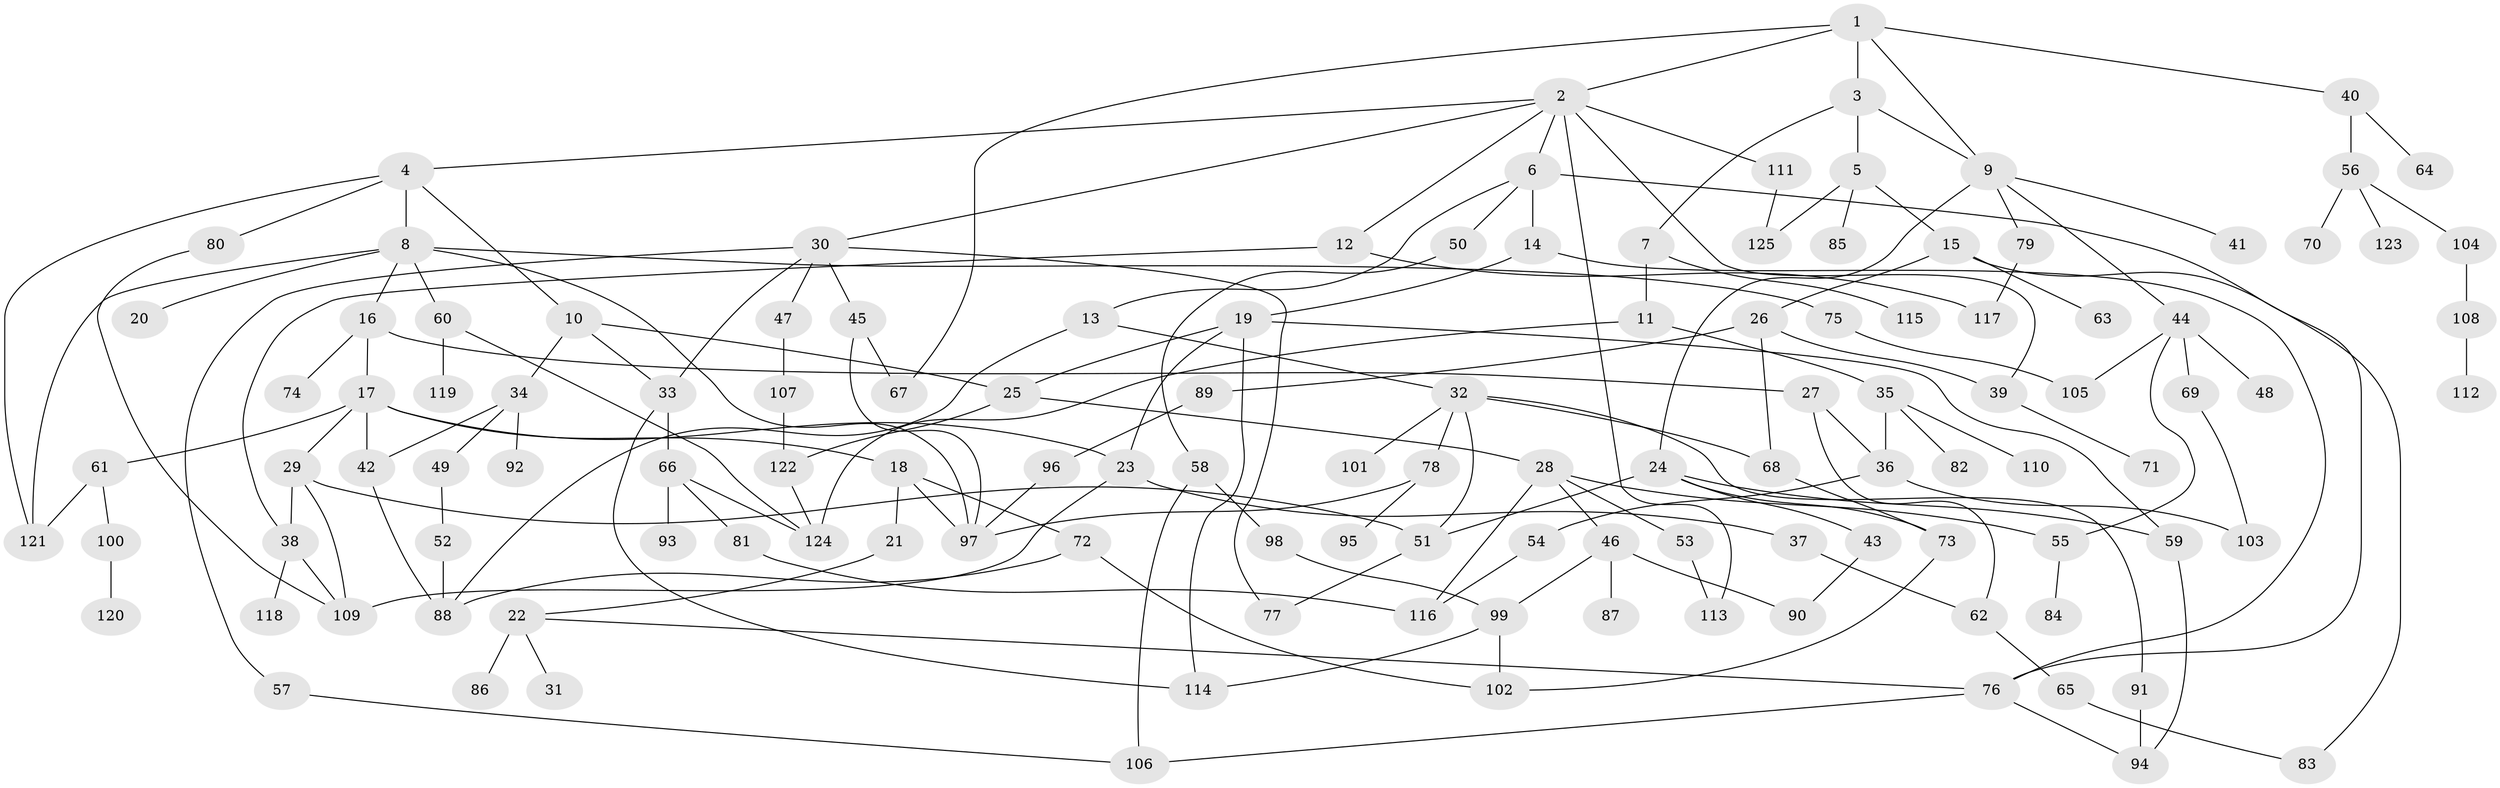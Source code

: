 // Generated by graph-tools (version 1.1) at 2025/10/02/27/25 16:10:54]
// undirected, 125 vertices, 177 edges
graph export_dot {
graph [start="1"]
  node [color=gray90,style=filled];
  1;
  2;
  3;
  4;
  5;
  6;
  7;
  8;
  9;
  10;
  11;
  12;
  13;
  14;
  15;
  16;
  17;
  18;
  19;
  20;
  21;
  22;
  23;
  24;
  25;
  26;
  27;
  28;
  29;
  30;
  31;
  32;
  33;
  34;
  35;
  36;
  37;
  38;
  39;
  40;
  41;
  42;
  43;
  44;
  45;
  46;
  47;
  48;
  49;
  50;
  51;
  52;
  53;
  54;
  55;
  56;
  57;
  58;
  59;
  60;
  61;
  62;
  63;
  64;
  65;
  66;
  67;
  68;
  69;
  70;
  71;
  72;
  73;
  74;
  75;
  76;
  77;
  78;
  79;
  80;
  81;
  82;
  83;
  84;
  85;
  86;
  87;
  88;
  89;
  90;
  91;
  92;
  93;
  94;
  95;
  96;
  97;
  98;
  99;
  100;
  101;
  102;
  103;
  104;
  105;
  106;
  107;
  108;
  109;
  110;
  111;
  112;
  113;
  114;
  115;
  116;
  117;
  118;
  119;
  120;
  121;
  122;
  123;
  124;
  125;
  1 -- 2;
  1 -- 3;
  1 -- 9;
  1 -- 40;
  1 -- 67;
  2 -- 4;
  2 -- 6;
  2 -- 12;
  2 -- 30;
  2 -- 39;
  2 -- 111;
  2 -- 113;
  3 -- 5;
  3 -- 7;
  3 -- 9;
  4 -- 8;
  4 -- 10;
  4 -- 80;
  4 -- 121;
  5 -- 15;
  5 -- 85;
  5 -- 125;
  6 -- 13;
  6 -- 14;
  6 -- 50;
  6 -- 76;
  7 -- 11;
  7 -- 115;
  8 -- 16;
  8 -- 20;
  8 -- 60;
  8 -- 75;
  8 -- 121;
  8 -- 97;
  9 -- 24;
  9 -- 41;
  9 -- 44;
  9 -- 79;
  10 -- 34;
  10 -- 25;
  10 -- 33;
  11 -- 35;
  11 -- 124;
  12 -- 117;
  12 -- 38;
  13 -- 32;
  13 -- 88;
  14 -- 19;
  14 -- 76;
  15 -- 26;
  15 -- 63;
  15 -- 83;
  16 -- 17;
  16 -- 27;
  16 -- 74;
  17 -- 18;
  17 -- 29;
  17 -- 42;
  17 -- 61;
  17 -- 23;
  18 -- 21;
  18 -- 72;
  18 -- 97;
  19 -- 23;
  19 -- 25;
  19 -- 59;
  19 -- 114;
  21 -- 22;
  22 -- 31;
  22 -- 86;
  22 -- 76;
  23 -- 37;
  23 -- 109;
  24 -- 43;
  24 -- 51;
  24 -- 73;
  24 -- 59;
  25 -- 28;
  25 -- 122;
  26 -- 68;
  26 -- 89;
  26 -- 39;
  27 -- 62;
  27 -- 36;
  28 -- 46;
  28 -- 53;
  28 -- 55;
  28 -- 116;
  29 -- 38;
  29 -- 109;
  29 -- 51;
  30 -- 33;
  30 -- 45;
  30 -- 47;
  30 -- 57;
  30 -- 77;
  32 -- 78;
  32 -- 91;
  32 -- 101;
  32 -- 51;
  32 -- 68;
  33 -- 66;
  33 -- 114;
  34 -- 49;
  34 -- 92;
  34 -- 42;
  35 -- 36;
  35 -- 82;
  35 -- 110;
  36 -- 54;
  36 -- 103;
  37 -- 62;
  38 -- 118;
  38 -- 109;
  39 -- 71;
  40 -- 56;
  40 -- 64;
  42 -- 88;
  43 -- 90;
  44 -- 48;
  44 -- 69;
  44 -- 105;
  44 -- 55;
  45 -- 97;
  45 -- 67;
  46 -- 87;
  46 -- 99;
  46 -- 90;
  47 -- 107;
  49 -- 52;
  50 -- 58;
  51 -- 77;
  52 -- 88;
  53 -- 113;
  54 -- 116;
  55 -- 84;
  56 -- 70;
  56 -- 104;
  56 -- 123;
  57 -- 106;
  58 -- 98;
  58 -- 106;
  59 -- 94;
  60 -- 119;
  60 -- 124;
  61 -- 100;
  61 -- 121;
  62 -- 65;
  65 -- 83;
  66 -- 81;
  66 -- 93;
  66 -- 124;
  68 -- 73;
  69 -- 103;
  72 -- 88;
  72 -- 102;
  73 -- 102;
  75 -- 105;
  76 -- 106;
  76 -- 94;
  78 -- 95;
  78 -- 97;
  79 -- 117;
  80 -- 109;
  81 -- 116;
  89 -- 96;
  91 -- 94;
  96 -- 97;
  98 -- 99;
  99 -- 102;
  99 -- 114;
  100 -- 120;
  104 -- 108;
  107 -- 122;
  108 -- 112;
  111 -- 125;
  122 -- 124;
}
